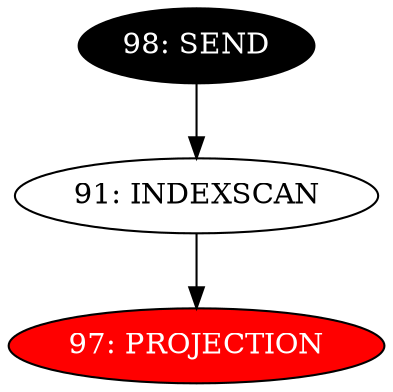 digraph name {
91 [label="91: INDEXSCAN" ];
91 -> 97;
97 [label="97: PROJECTION" fontcolor="white" style="filled" fillcolor="red"];
98 [label="98: SEND" fontcolor="white" style="filled" fillcolor="black"];
98 -> 91;

}


